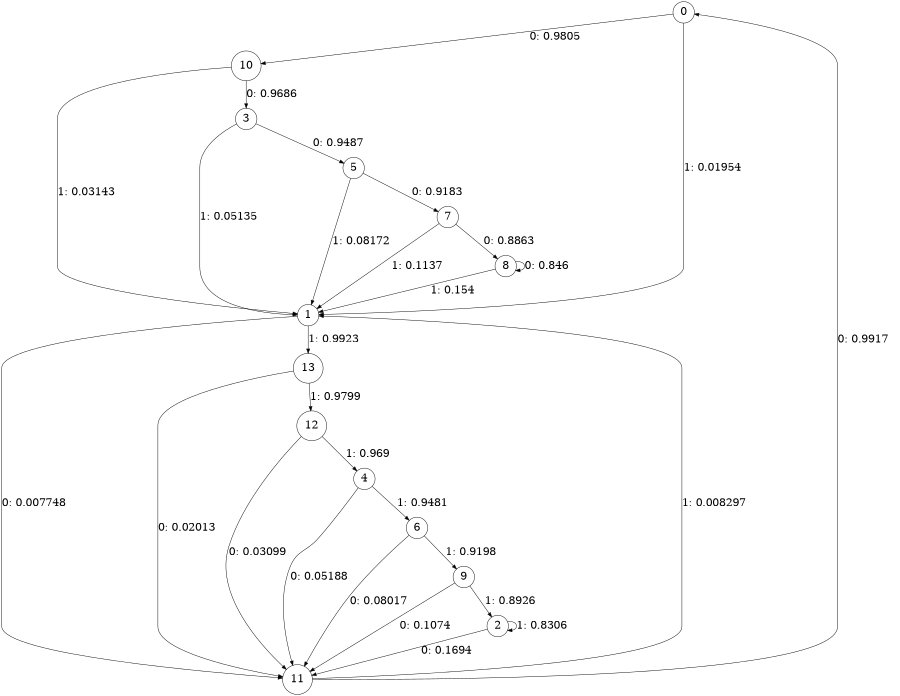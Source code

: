 digraph "ch1_both_L8" {
size = "6,8.5";
ratio = "fill";
node [shape = circle];
node [fontsize = 24];
edge [fontsize = 24];
0 -> 10 [label = "0: 0.9805   "];
0 -> 1 [label = "1: 0.01954  "];
1 -> 11 [label = "0: 0.007748  "];
1 -> 13 [label = "1: 0.9923   "];
2 -> 11 [label = "0: 0.1694   "];
2 -> 2 [label = "1: 0.8306   "];
3 -> 5 [label = "0: 0.9487   "];
3 -> 1 [label = "1: 0.05135  "];
4 -> 11 [label = "0: 0.05188  "];
4 -> 6 [label = "1: 0.9481   "];
5 -> 7 [label = "0: 0.9183   "];
5 -> 1 [label = "1: 0.08172  "];
6 -> 11 [label = "0: 0.08017  "];
6 -> 9 [label = "1: 0.9198   "];
7 -> 8 [label = "0: 0.8863   "];
7 -> 1 [label = "1: 0.1137   "];
8 -> 8 [label = "0: 0.846    "];
8 -> 1 [label = "1: 0.154    "];
9 -> 11 [label = "0: 0.1074   "];
9 -> 2 [label = "1: 0.8926   "];
10 -> 3 [label = "0: 0.9686   "];
10 -> 1 [label = "1: 0.03143  "];
11 -> 0 [label = "0: 0.9917   "];
11 -> 1 [label = "1: 0.008297  "];
12 -> 11 [label = "0: 0.03099  "];
12 -> 4 [label = "1: 0.969    "];
13 -> 11 [label = "0: 0.02013  "];
13 -> 12 [label = "1: 0.9799   "];
}